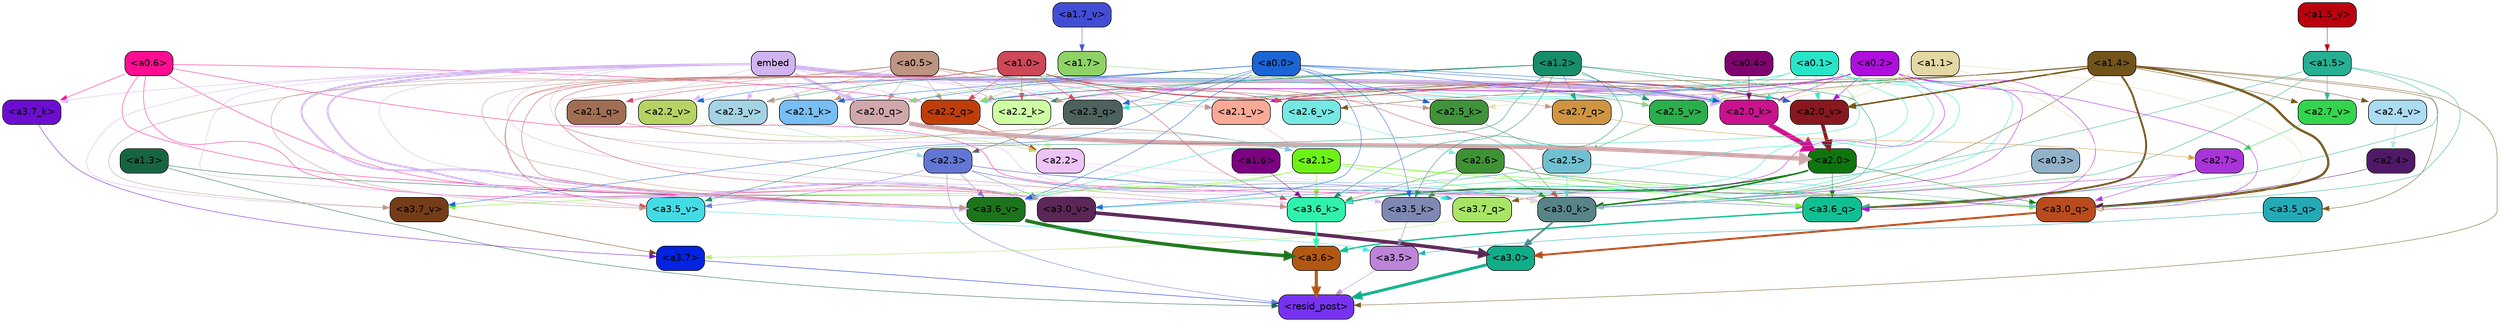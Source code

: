strict digraph "" {
	graph [bgcolor=transparent,
		layout=dot,
		overlap=false,
		splines=true
	];
	"<a3.7>"	[color=black,
		fillcolor="#0322e1",
		fontname=Helvetica,
		shape=box,
		style="filled, rounded"];
	"<resid_post>"	[color=black,
		fillcolor="#7732f1",
		fontname=Helvetica,
		shape=box,
		style="filled, rounded"];
	"<a3.7>" -> "<resid_post>"	[color="#0322e1",
		penwidth=0.6239100098609924];
	"<a3.6>"	[color=black,
		fillcolor="#b35813",
		fontname=Helvetica,
		shape=box,
		style="filled, rounded"];
	"<a3.6>" -> "<resid_post>"	[color="#b35813",
		penwidth=4.569062113761902];
	"<a3.5>"	[color=black,
		fillcolor="#bd84da",
		fontname=Helvetica,
		shape=box,
		style="filled, rounded"];
	"<a3.5>" -> "<resid_post>"	[color="#bd84da",
		penwidth=0.6];
	"<a3.0>"	[color=black,
		fillcolor="#10ad89",
		fontname=Helvetica,
		shape=box,
		style="filled, rounded"];
	"<a3.0>" -> "<resid_post>"	[color="#10ad89",
		penwidth=4.283544182777405];
	"<a2.3>"	[color=black,
		fillcolor="#6276d3",
		fontname=Helvetica,
		shape=box,
		style="filled, rounded"];
	"<a2.3>" -> "<resid_post>"	[color="#6276d3",
		penwidth=0.6];
	"<a3.7_q>"	[color=black,
		fillcolor="#a9e565",
		fontname=Helvetica,
		shape=box,
		style="filled, rounded"];
	"<a2.3>" -> "<a3.7_q>"	[color="#6276d3",
		penwidth=0.6];
	"<a3.6_q>"	[color=black,
		fillcolor="#10c094",
		fontname=Helvetica,
		shape=box,
		style="filled, rounded"];
	"<a2.3>" -> "<a3.6_q>"	[color="#6276d3",
		penwidth=0.6];
	"<a3.0_q>"	[color=black,
		fillcolor="#b94c1d",
		fontname=Helvetica,
		shape=box,
		style="filled, rounded"];
	"<a2.3>" -> "<a3.0_q>"	[color="#6276d3",
		penwidth=0.6];
	"<a3.0_k>"	[color=black,
		fillcolor="#588487",
		fontname=Helvetica,
		shape=box,
		style="filled, rounded"];
	"<a2.3>" -> "<a3.0_k>"	[color="#6276d3",
		penwidth=0.6];
	"<a3.6_v>"	[color=black,
		fillcolor="#1c751b",
		fontname=Helvetica,
		shape=box,
		style="filled, rounded"];
	"<a2.3>" -> "<a3.6_v>"	[color="#6276d3",
		penwidth=0.6];
	"<a3.5_v>"	[color=black,
		fillcolor="#43dce5",
		fontname=Helvetica,
		shape=box,
		style="filled, rounded"];
	"<a2.3>" -> "<a3.5_v>"	[color="#6276d3",
		penwidth=0.6];
	"<a3.0_v>"	[color=black,
		fillcolor="#5a2756",
		fontname=Helvetica,
		shape=box,
		style="filled, rounded"];
	"<a2.3>" -> "<a3.0_v>"	[color="#6276d3",
		penwidth=0.6];
	"<a1.4>"	[color=black,
		fillcolor="#72541a",
		fontname=Helvetica,
		shape=box,
		style="filled, rounded"];
	"<a1.4>" -> "<resid_post>"	[color="#72541a",
		penwidth=0.6];
	"<a1.4>" -> "<a3.7_q>"	[color="#72541a",
		penwidth=0.6];
	"<a1.4>" -> "<a3.6_q>"	[color="#72541a",
		penwidth=2.7934007048606873];
	"<a3.5_q>"	[color=black,
		fillcolor="#24aab5",
		fontname=Helvetica,
		shape=box,
		style="filled, rounded"];
	"<a1.4>" -> "<a3.5_q>"	[color="#72541a",
		penwidth=0.6];
	"<a1.4>" -> "<a3.0_q>"	[color="#72541a",
		penwidth=3.340754985809326];
	"<a2.3_q>"	[color=black,
		fillcolor="#4d625d",
		fontname=Helvetica,
		shape=box,
		style="filled, rounded"];
	"<a1.4>" -> "<a2.3_q>"	[color="#72541a",
		penwidth=0.6];
	"<a2.7_v>"	[color=black,
		fillcolor="#32d54d",
		fontname=Helvetica,
		shape=box,
		style="filled, rounded"];
	"<a1.4>" -> "<a2.7_v>"	[color="#72541a",
		penwidth=0.6];
	"<a2.6_v>"	[color=black,
		fillcolor="#76e8e3",
		fontname=Helvetica,
		shape=box,
		style="filled, rounded"];
	"<a1.4>" -> "<a2.6_v>"	[color="#72541a",
		penwidth=0.6];
	"<a2.5_v>"	[color=black,
		fillcolor="#2aaf4c",
		fontname=Helvetica,
		shape=box,
		style="filled, rounded"];
	"<a1.4>" -> "<a2.5_v>"	[color="#72541a",
		penwidth=0.6];
	"<a2.4_v>"	[color=black,
		fillcolor="#abdcf1",
		fontname=Helvetica,
		shape=box,
		style="filled, rounded"];
	"<a1.4>" -> "<a2.4_v>"	[color="#72541a",
		penwidth=0.6];
	"<a2.1_v>"	[color=black,
		fillcolor="#fba997",
		fontname=Helvetica,
		shape=box,
		style="filled, rounded"];
	"<a1.4>" -> "<a2.1_v>"	[color="#72541a",
		penwidth=0.6];
	"<a2.0_v>"	[color=black,
		fillcolor="#89171f",
		fontname=Helvetica,
		shape=box,
		style="filled, rounded"];
	"<a1.4>" -> "<a2.0_v>"	[color="#72541a",
		penwidth=2.268759250640869];
	"<a1.3>"	[color=black,
		fillcolor="#176443",
		fontname=Helvetica,
		shape=box,
		style="filled, rounded"];
	"<a1.3>" -> "<resid_post>"	[color="#176443",
		penwidth=0.6];
	"<a1.3>" -> "<a3.6_v>"	[color="#176443",
		penwidth=0.6];
	"<a3.7_q>" -> "<a3.7>"	[color="#a9e565",
		penwidth=0.6];
	"<a3.6_q>" -> "<a3.6>"	[color="#10c094",
		penwidth=2.0347584784030914];
	"<a3.5_q>" -> "<a3.5>"	[color="#24aab5",
		penwidth=0.6];
	"<a3.0_q>" -> "<a3.0>"	[color="#b94c1d",
		penwidth=2.8635367155075073];
	"<a3.7_k>"	[color=black,
		fillcolor="#6c0dd1",
		fontname=Helvetica,
		shape=box,
		style="filled, rounded"];
	"<a3.7_k>" -> "<a3.7>"	[color="#6c0dd1",
		penwidth=0.6];
	"<a3.6_k>"	[color=black,
		fillcolor="#31f2ac",
		fontname=Helvetica,
		shape=box,
		style="filled, rounded"];
	"<a3.6_k>" -> "<a3.6>"	[color="#31f2ac",
		penwidth=2.1760786175727844];
	"<a3.5_k>"	[color=black,
		fillcolor="#7e89b3",
		fontname=Helvetica,
		shape=box,
		style="filled, rounded"];
	"<a3.5_k>" -> "<a3.5>"	[color="#7e89b3",
		penwidth=0.6];
	"<a3.0_k>" -> "<a3.0>"	[color="#588487",
		penwidth=2.632905662059784];
	"<a3.7_v>"	[color=black,
		fillcolor="#743c17",
		fontname=Helvetica,
		shape=box,
		style="filled, rounded"];
	"<a3.7_v>" -> "<a3.7>"	[color="#743c17",
		penwidth=0.6];
	"<a3.6_v>" -> "<a3.6>"	[color="#1c751b",
		penwidth=4.981305837631226];
	"<a3.5_v>" -> "<a3.5>"	[color="#43dce5",
		penwidth=0.6];
	"<a3.0_v>" -> "<a3.0>"	[color="#5a2756",
		penwidth=5.168330669403076];
	"<a2.7>"	[color=black,
		fillcolor="#a934d8",
		fontname=Helvetica,
		shape=box,
		style="filled, rounded"];
	"<a2.7>" -> "<a3.6_q>"	[color="#a934d8",
		penwidth=0.6];
	"<a2.7>" -> "<a3.0_q>"	[color="#a934d8",
		penwidth=0.6];
	"<a2.7>" -> "<a3.0_k>"	[color="#a934d8",
		penwidth=0.6];
	"<a2.6>"	[color=black,
		fillcolor="#3f9234",
		fontname=Helvetica,
		shape=box,
		style="filled, rounded"];
	"<a2.6>" -> "<a3.6_q>"	[color="#3f9234",
		penwidth=0.6];
	"<a2.6>" -> "<a3.0_q>"	[color="#3f9234",
		penwidth=0.6];
	"<a2.6>" -> "<a3.6_k>"	[color="#3f9234",
		penwidth=0.6];
	"<a2.6>" -> "<a3.5_k>"	[color="#3f9234",
		penwidth=0.6];
	"<a2.6>" -> "<a3.0_k>"	[color="#3f9234",
		penwidth=0.6];
	"<a2.1>"	[color=black,
		fillcolor="#6df216",
		fontname=Helvetica,
		shape=box,
		style="filled, rounded"];
	"<a2.1>" -> "<a3.6_q>"	[color="#6df216",
		penwidth=0.6];
	"<a2.1>" -> "<a3.0_q>"	[color="#6df216",
		penwidth=0.6];
	"<a2.1>" -> "<a3.6_k>"	[color="#6df216",
		penwidth=0.6];
	"<a2.1>" -> "<a3.0_k>"	[color="#6df216",
		penwidth=0.6];
	"<a2.1>" -> "<a3.7_v>"	[color="#6df216",
		penwidth=0.6];
	"<a2.1>" -> "<a3.6_v>"	[color="#6df216",
		penwidth=0.6];
	"<a2.0>"	[color=black,
		fillcolor="#0e760d",
		fontname=Helvetica,
		shape=box,
		style="filled, rounded"];
	"<a2.0>" -> "<a3.6_q>"	[color="#0e760d",
		penwidth=0.6];
	"<a2.0>" -> "<a3.0_q>"	[color="#0e760d",
		penwidth=0.6];
	"<a2.0>" -> "<a3.6_k>"	[color="#0e760d",
		penwidth=1.6382827460765839];
	"<a2.0>" -> "<a3.0_k>"	[color="#0e760d",
		penwidth=2.161143198609352];
	"<a1.5>"	[color=black,
		fillcolor="#26af92",
		fontname=Helvetica,
		shape=box,
		style="filled, rounded"];
	"<a1.5>" -> "<a3.6_q>"	[color="#26af92",
		penwidth=0.6];
	"<a1.5>" -> "<a3.0_q>"	[color="#26af92",
		penwidth=0.6];
	"<a1.5>" -> "<a3.6_k>"	[color="#26af92",
		penwidth=0.6];
	"<a1.5>" -> "<a3.0_k>"	[color="#26af92",
		penwidth=0.6];
	"<a1.5>" -> "<a2.7_v>"	[color="#26af92",
		penwidth=0.6];
	"<a0.2>"	[color=black,
		fillcolor="#af0edd",
		fontname=Helvetica,
		shape=box,
		style="filled, rounded"];
	"<a0.2>" -> "<a3.6_q>"	[color="#af0edd",
		penwidth=0.6];
	"<a0.2>" -> "<a3.0_q>"	[color="#af0edd",
		penwidth=0.6];
	"<a0.2>" -> "<a3.6_k>"	[color="#af0edd",
		penwidth=0.6];
	"<a0.2>" -> "<a3.0_k>"	[color="#af0edd",
		penwidth=0.6];
	"<a2.2_q>"	[color=black,
		fillcolor="#c03d0a",
		fontname=Helvetica,
		shape=box,
		style="filled, rounded"];
	"<a0.2>" -> "<a2.2_q>"	[color="#af0edd",
		penwidth=0.6];
	"<a2.2_k>"	[color=black,
		fillcolor="#cfffa4",
		fontname=Helvetica,
		shape=box,
		style="filled, rounded"];
	"<a0.2>" -> "<a2.2_k>"	[color="#af0edd",
		penwidth=0.6];
	"<a2.0_k>"	[color=black,
		fillcolor="#cb128e",
		fontname=Helvetica,
		shape=box,
		style="filled, rounded"];
	"<a0.2>" -> "<a2.0_k>"	[color="#af0edd",
		penwidth=0.6];
	"<a0.2>" -> "<a2.1_v>"	[color="#af0edd",
		penwidth=0.6];
	"<a0.2>" -> "<a2.0_v>"	[color="#af0edd",
		penwidth=0.6];
	"<a2.5>"	[color=black,
		fillcolor="#70c0d1",
		fontname=Helvetica,
		shape=box,
		style="filled, rounded"];
	"<a2.5>" -> "<a3.0_q>"	[color="#70c0d1",
		penwidth=0.6];
	"<a2.5>" -> "<a3.0_k>"	[color="#70c0d1",
		penwidth=0.6];
	"<a2.5>" -> "<a3.6_v>"	[color="#70c0d1",
		penwidth=0.6];
	"<a2.5>" -> "<a3.0_v>"	[color="#70c0d1",
		penwidth=0.6];
	"<a2.4>"	[color=black,
		fillcolor="#501968",
		fontname=Helvetica,
		shape=box,
		style="filled, rounded"];
	"<a2.4>" -> "<a3.0_q>"	[color="#501968",
		penwidth=0.6];
	"<a1.1>"	[color=black,
		fillcolor="#e2d8a3",
		fontname=Helvetica,
		shape=box,
		style="filled, rounded"];
	"<a1.1>" -> "<a3.0_q>"	[color="#e2d8a3",
		penwidth=0.6];
	"<a1.1>" -> "<a3.0_k>"	[color="#e2d8a3",
		penwidth=0.6];
	"<a2.5_k>"	[color=black,
		fillcolor="#40933b",
		fontname=Helvetica,
		shape=box,
		style="filled, rounded"];
	"<a1.1>" -> "<a2.5_k>"	[color="#e2d8a3",
		penwidth=0.6];
	"<a1.1>" -> "<a2.0_k>"	[color="#e2d8a3",
		penwidth=0.6];
	"<a1.1>" -> "<a2.0_v>"	[color="#e2d8a3",
		penwidth=0.6];
	"<a0.6>"	[color=black,
		fillcolor="#fd0d91",
		fontname=Helvetica,
		shape=box,
		style="filled, rounded"];
	"<a0.6>" -> "<a3.7_k>"	[color="#fd0d91",
		penwidth=0.6];
	"<a0.6>" -> "<a3.6_k>"	[color="#fd0d91",
		penwidth=0.6];
	"<a0.6>" -> "<a3.0_k>"	[color="#fd0d91",
		penwidth=0.6];
	"<a0.6>" -> "<a3.6_v>"	[color="#fd0d91",
		penwidth=0.6];
	"<a0.6>" -> "<a3.0_v>"	[color="#fd0d91",
		penwidth=0.6];
	"<a0.6>" -> "<a2.2_q>"	[color="#fd0d91",
		penwidth=0.6];
	embed	[color=black,
		fillcolor="#d0b4ef",
		fontname=Helvetica,
		shape=box,
		style="filled, rounded"];
	embed -> "<a3.7_k>"	[color="#d0b4ef",
		penwidth=0.6];
	embed -> "<a3.6_k>"	[color="#d0b4ef",
		penwidth=0.6];
	embed -> "<a3.5_k>"	[color="#d0b4ef",
		penwidth=0.6];
	embed -> "<a3.0_k>"	[color="#d0b4ef",
		penwidth=0.6];
	embed -> "<a3.7_v>"	[color="#d0b4ef",
		penwidth=0.6];
	embed -> "<a3.6_v>"	[color="#d0b4ef",
		penwidth=2.7825746536254883];
	embed -> "<a3.5_v>"	[color="#d0b4ef",
		penwidth=0.6];
	embed -> "<a3.0_v>"	[color="#d0b4ef",
		penwidth=2.6950180530548096];
	embed -> "<a2.3_q>"	[color="#d0b4ef",
		penwidth=0.6];
	embed -> "<a2.2_q>"	[color="#d0b4ef",
		penwidth=0.6];
	"<a2.1_q>"	[color=black,
		fillcolor="#a26e53",
		fontname=Helvetica,
		shape=box,
		style="filled, rounded"];
	embed -> "<a2.1_q>"	[color="#d0b4ef",
		penwidth=0.6];
	"<a2.0_q>"	[color=black,
		fillcolor="#d0a7aa",
		fontname=Helvetica,
		shape=box,
		style="filled, rounded"];
	embed -> "<a2.0_q>"	[color="#d0b4ef",
		penwidth=3.305941343307495];
	embed -> "<a2.5_k>"	[color="#d0b4ef",
		penwidth=0.6];
	embed -> "<a2.2_k>"	[color="#d0b4ef",
		penwidth=0.6698317527770996];
	"<a2.1_k>"	[color=black,
		fillcolor="#77bef4",
		fontname=Helvetica,
		shape=box,
		style="filled, rounded"];
	embed -> "<a2.1_k>"	[color="#d0b4ef",
		penwidth=0.6];
	embed -> "<a2.0_k>"	[color="#d0b4ef",
		penwidth=6.12570995092392];
	embed -> "<a2.6_v>"	[color="#d0b4ef",
		penwidth=0.6];
	embed -> "<a2.5_v>"	[color="#d0b4ef",
		penwidth=0.6];
	"<a2.3_v>"	[color=black,
		fillcolor="#a4d4e4",
		fontname=Helvetica,
		shape=box,
		style="filled, rounded"];
	embed -> "<a2.3_v>"	[color="#d0b4ef",
		penwidth=0.6];
	"<a2.2_v>"	[color=black,
		fillcolor="#b6d364",
		fontname=Helvetica,
		shape=box,
		style="filled, rounded"];
	embed -> "<a2.2_v>"	[color="#d0b4ef",
		penwidth=0.6];
	embed -> "<a2.1_v>"	[color="#d0b4ef",
		penwidth=0.6];
	embed -> "<a2.0_v>"	[color="#d0b4ef",
		penwidth=0.6];
	"<a2.2>"	[color=black,
		fillcolor="#eec3f7",
		fontname=Helvetica,
		shape=box,
		style="filled, rounded"];
	"<a2.2>" -> "<a3.6_k>"	[color="#eec3f7",
		penwidth=0.6];
	"<a2.2>" -> "<a3.0_k>"	[color="#eec3f7",
		penwidth=0.6];
	"<a2.2>" -> "<a3.6_v>"	[color="#eec3f7",
		penwidth=0.6];
	"<a1.6>"	[color=black,
		fillcolor="#7d0081",
		fontname=Helvetica,
		shape=box,
		style="filled, rounded"];
	"<a1.6>" -> "<a3.6_k>"	[color="#7d0081",
		penwidth=0.6];
	"<a1.2>"	[color=black,
		fillcolor="#178d6b",
		fontname=Helvetica,
		shape=box,
		style="filled, rounded"];
	"<a1.2>" -> "<a3.6_k>"	[color="#178d6b",
		penwidth=0.6];
	"<a1.2>" -> "<a3.5_k>"	[color="#178d6b",
		penwidth=0.6];
	"<a1.2>" -> "<a3.0_k>"	[color="#178d6b",
		penwidth=0.6];
	"<a1.2>" -> "<a3.5_v>"	[color="#178d6b",
		penwidth=0.6];
	"<a2.7_q>"	[color=black,
		fillcolor="#cf9441",
		fontname=Helvetica,
		shape=box,
		style="filled, rounded"];
	"<a1.2>" -> "<a2.7_q>"	[color="#178d6b",
		penwidth=0.6];
	"<a1.2>" -> "<a2.2_q>"	[color="#178d6b",
		penwidth=0.6];
	"<a1.2>" -> "<a2.2_k>"	[color="#178d6b",
		penwidth=0.6];
	"<a1.2>" -> "<a2.5_v>"	[color="#178d6b",
		penwidth=0.6];
	"<a1.2>" -> "<a2.3_v>"	[color="#178d6b",
		penwidth=0.6];
	"<a1.2>" -> "<a2.0_v>"	[color="#178d6b",
		penwidth=0.6];
	"<a1.0>"	[color=black,
		fillcolor="#cd4858",
		fontname=Helvetica,
		shape=box,
		style="filled, rounded"];
	"<a1.0>" -> "<a3.6_k>"	[color="#cd4858",
		penwidth=0.6];
	"<a1.0>" -> "<a3.0_k>"	[color="#cd4858",
		penwidth=0.6];
	"<a1.0>" -> "<a3.6_v>"	[color="#cd4858",
		penwidth=0.6];
	"<a1.0>" -> "<a3.5_v>"	[color="#cd4858",
		penwidth=0.6];
	"<a1.0>" -> "<a3.0_v>"	[color="#cd4858",
		penwidth=0.6];
	"<a1.0>" -> "<a2.3_q>"	[color="#cd4858",
		penwidth=0.6];
	"<a1.0>" -> "<a2.2_q>"	[color="#cd4858",
		penwidth=0.6];
	"<a1.0>" -> "<a2.1_q>"	[color="#cd4858",
		penwidth=0.6];
	"<a1.0>" -> "<a2.2_k>"	[color="#cd4858",
		penwidth=0.6];
	"<a1.0>" -> "<a2.0_k>"	[color="#cd4858",
		penwidth=0.6];
	"<a1.0>" -> "<a2.6_v>"	[color="#cd4858",
		penwidth=0.6];
	"<a1.0>" -> "<a2.0_v>"	[color="#cd4858",
		penwidth=1.2213096618652344];
	"<a0.5>"	[color=black,
		fillcolor="#bd9481",
		fontname=Helvetica,
		shape=box,
		style="filled, rounded"];
	"<a0.5>" -> "<a3.6_k>"	[color="#bd9481",
		penwidth=0.6];
	"<a0.5>" -> "<a3.7_v>"	[color="#bd9481",
		penwidth=0.6];
	"<a0.5>" -> "<a3.6_v>"	[color="#bd9481",
		penwidth=0.6];
	"<a0.5>" -> "<a3.5_v>"	[color="#bd9481",
		penwidth=0.6];
	"<a0.5>" -> "<a3.0_v>"	[color="#bd9481",
		penwidth=0.6];
	"<a0.5>" -> "<a2.7_q>"	[color="#bd9481",
		penwidth=0.6];
	"<a0.5>" -> "<a2.3_q>"	[color="#bd9481",
		penwidth=0.6];
	"<a0.5>" -> "<a2.2_q>"	[color="#bd9481",
		penwidth=0.6];
	"<a0.5>" -> "<a2.0_q>"	[color="#bd9481",
		penwidth=0.6];
	"<a0.5>" -> "<a2.5_k>"	[color="#bd9481",
		penwidth=0.6];
	"<a0.5>" -> "<a2.2_k>"	[color="#bd9481",
		penwidth=0.6];
	"<a0.5>" -> "<a2.1_k>"	[color="#bd9481",
		penwidth=0.6];
	"<a0.5>" -> "<a2.0_k>"	[color="#bd9481",
		penwidth=0.6900839805603027];
	"<a0.5>" -> "<a2.3_v>"	[color="#bd9481",
		penwidth=0.6];
	"<a0.5>" -> "<a2.1_v>"	[color="#bd9481",
		penwidth=0.6];
	"<a0.5>" -> "<a2.0_v>"	[color="#bd9481",
		penwidth=0.6];
	"<a0.1>"	[color=black,
		fillcolor="#28e5c8",
		fontname=Helvetica,
		shape=box,
		style="filled, rounded"];
	"<a0.1>" -> "<a3.6_k>"	[color="#28e5c8",
		penwidth=0.6];
	"<a0.1>" -> "<a3.5_k>"	[color="#28e5c8",
		penwidth=0.6];
	"<a0.1>" -> "<a3.0_k>"	[color="#28e5c8",
		penwidth=0.6];
	"<a0.1>" -> "<a3.6_v>"	[color="#28e5c8",
		penwidth=0.6];
	"<a0.1>" -> "<a3.0_v>"	[color="#28e5c8",
		penwidth=0.6];
	"<a0.1>" -> "<a2.3_q>"	[color="#28e5c8",
		penwidth=0.6];
	"<a0.1>" -> "<a2.2_q>"	[color="#28e5c8",
		penwidth=0.6];
	"<a0.1>" -> "<a2.0_k>"	[color="#28e5c8",
		penwidth=0.6];
	"<a0.1>" -> "<a2.5_v>"	[color="#28e5c8",
		penwidth=0.6];
	"<a0.1>" -> "<a2.0_v>"	[color="#28e5c8",
		penwidth=0.6];
	"<a0.0>"	[color=black,
		fillcolor="#1a64d5",
		fontname=Helvetica,
		shape=box,
		style="filled, rounded"];
	"<a0.0>" -> "<a3.5_k>"	[color="#1a64d5",
		penwidth=0.6];
	"<a0.0>" -> "<a3.7_v>"	[color="#1a64d5",
		penwidth=0.6];
	"<a0.0>" -> "<a3.6_v>"	[color="#1a64d5",
		penwidth=0.6];
	"<a0.0>" -> "<a3.0_v>"	[color="#1a64d5",
		penwidth=0.6];
	"<a0.0>" -> "<a2.3_q>"	[color="#1a64d5",
		penwidth=0.6];
	"<a0.0>" -> "<a2.0_q>"	[color="#1a64d5",
		penwidth=0.6];
	"<a0.0>" -> "<a2.5_k>"	[color="#1a64d5",
		penwidth=0.6];
	"<a0.0>" -> "<a2.1_k>"	[color="#1a64d5",
		penwidth=0.6];
	"<a0.0>" -> "<a2.0_k>"	[color="#1a64d5",
		penwidth=0.6];
	"<a0.0>" -> "<a2.5_v>"	[color="#1a64d5",
		penwidth=0.6];
	"<a0.0>" -> "<a2.2_v>"	[color="#1a64d5",
		penwidth=0.6];
	"<a0.0>" -> "<a2.0_v>"	[color="#1a64d5",
		penwidth=0.6];
	"<a0.3>"	[color=black,
		fillcolor="#92b2ca",
		fontname=Helvetica,
		shape=box,
		style="filled, rounded"];
	"<a0.3>" -> "<a3.0_k>"	[color="#92b2ca",
		penwidth=0.6];
	"<a2.7_q>" -> "<a2.7>"	[color="#cf9441",
		penwidth=0.6];
	"<a2.3_q>" -> "<a2.3>"	[color="#4d625d",
		penwidth=0.6];
	"<a2.2_q>" -> "<a2.2>"	[color="#c03d0a",
		penwidth=0.7553567886352539];
	"<a2.1_q>" -> "<a2.1>"	[color="#a26e53",
		penwidth=0.6];
	"<a2.0_q>" -> "<a2.0>"	[color="#d0a7aa",
		penwidth=6.256794691085815];
	"<a2.5_k>" -> "<a2.5>"	[color="#40933b",
		penwidth=0.6];
	"<a2.2_k>" -> "<a2.2>"	[color="#cfffa4",
		penwidth=0.8854708671569824];
	"<a2.1_k>" -> "<a2.1>"	[color="#77bef4",
		penwidth=0.6];
	"<a2.0_k>" -> "<a2.0>"	[color="#cb128e",
		penwidth=7.231504917144775];
	"<a2.7_v>" -> "<a2.7>"	[color="#32d54d",
		penwidth=0.6];
	"<a2.6_v>" -> "<a2.6>"	[color="#76e8e3",
		penwidth=0.6];
	"<a2.5_v>" -> "<a2.5>"	[color="#2aaf4c",
		penwidth=0.6];
	"<a2.4_v>" -> "<a2.4>"	[color="#abdcf1",
		penwidth=0.6];
	"<a2.3_v>" -> "<a2.3>"	[color="#a4d4e4",
		penwidth=0.6];
	"<a2.2_v>" -> "<a2.2>"	[color="#b6d364",
		penwidth=0.6];
	"<a2.1_v>" -> "<a2.1>"	[color="#fba997",
		penwidth=0.6];
	"<a2.0_v>" -> "<a2.0>"	[color="#89171f",
		penwidth=5.231471925973892];
	"<a1.7>"	[color=black,
		fillcolor="#8fd367",
		fontname=Helvetica,
		shape=box,
		style="filled, rounded"];
	"<a1.7>" -> "<a2.2_q>"	[color="#8fd367",
		penwidth=0.6];
	"<a1.7>" -> "<a2.0_q>"	[color="#8fd367",
		penwidth=0.6];
	"<a1.7>" -> "<a2.5_v>"	[color="#8fd367",
		penwidth=0.6];
	"<a0.4>"	[color=black,
		fillcolor="#80046e",
		fontname=Helvetica,
		shape=box,
		style="filled, rounded"];
	"<a0.4>" -> "<a2.0_k>"	[color="#80046e",
		penwidth=0.6];
	"<a1.7_v>"	[color=black,
		fillcolor="#414dd5",
		fontname=Helvetica,
		shape=box,
		style="filled, rounded"];
	"<a1.7_v>" -> "<a1.7>"	[color="#414dd5",
		penwidth=0.6];
	"<a1.5_v>"	[color=black,
		fillcolor="#bb010e",
		fontname=Helvetica,
		shape=box,
		style="filled, rounded"];
	"<a1.5_v>" -> "<a1.5>"	[color="#bb010e",
		penwidth=0.6];
}
